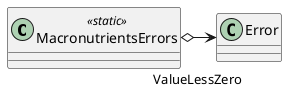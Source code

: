 @startuml
class MacronutrientsErrors <<static>> {
}
MacronutrientsErrors o-> "ValueLessZero" Error
@enduml
